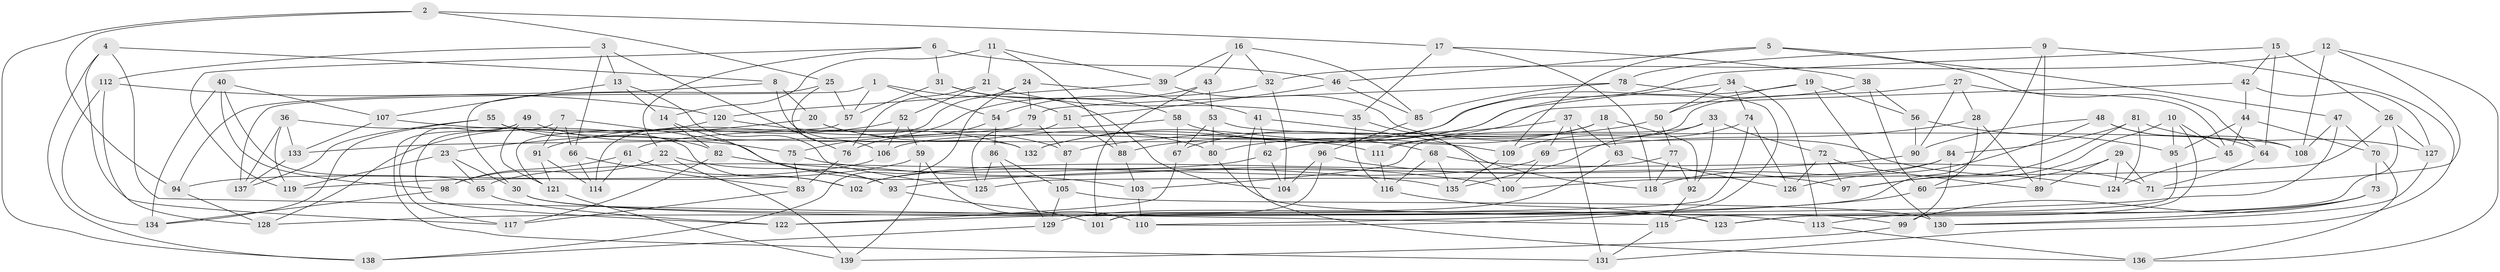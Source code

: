 // coarse degree distribution, {4: 0.7319587628865979, 8: 0.041237113402061855, 9: 0.030927835051546393, 5: 0.09278350515463918, 10: 0.010309278350515464, 7: 0.020618556701030927, 3: 0.05154639175257732, 6: 0.010309278350515464, 13: 0.010309278350515464}
// Generated by graph-tools (version 1.1) at 2025/03/03/04/25 22:03:35]
// undirected, 139 vertices, 278 edges
graph export_dot {
graph [start="1"]
  node [color=gray90,style=filled];
  1;
  2;
  3;
  4;
  5;
  6;
  7;
  8;
  9;
  10;
  11;
  12;
  13;
  14;
  15;
  16;
  17;
  18;
  19;
  20;
  21;
  22;
  23;
  24;
  25;
  26;
  27;
  28;
  29;
  30;
  31;
  32;
  33;
  34;
  35;
  36;
  37;
  38;
  39;
  40;
  41;
  42;
  43;
  44;
  45;
  46;
  47;
  48;
  49;
  50;
  51;
  52;
  53;
  54;
  55;
  56;
  57;
  58;
  59;
  60;
  61;
  62;
  63;
  64;
  65;
  66;
  67;
  68;
  69;
  70;
  71;
  72;
  73;
  74;
  75;
  76;
  77;
  78;
  79;
  80;
  81;
  82;
  83;
  84;
  85;
  86;
  87;
  88;
  89;
  90;
  91;
  92;
  93;
  94;
  95;
  96;
  97;
  98;
  99;
  100;
  101;
  102;
  103;
  104;
  105;
  106;
  107;
  108;
  109;
  110;
  111;
  112;
  113;
  114;
  115;
  116;
  117;
  118;
  119;
  120;
  121;
  122;
  123;
  124;
  125;
  126;
  127;
  128;
  129;
  130;
  131;
  132;
  133;
  134;
  135;
  136;
  137;
  138;
  139;
  1 -- 51;
  1 -- 137;
  1 -- 54;
  1 -- 57;
  2 -- 138;
  2 -- 17;
  2 -- 25;
  2 -- 94;
  3 -- 13;
  3 -- 66;
  3 -- 112;
  3 -- 76;
  4 -- 115;
  4 -- 8;
  4 -- 138;
  4 -- 117;
  5 -- 64;
  5 -- 46;
  5 -- 109;
  5 -- 47;
  6 -- 31;
  6 -- 22;
  6 -- 46;
  6 -- 119;
  7 -- 91;
  7 -- 66;
  7 -- 103;
  7 -- 122;
  8 -- 132;
  8 -- 94;
  8 -- 20;
  9 -- 131;
  9 -- 122;
  9 -- 78;
  9 -- 89;
  10 -- 97;
  10 -- 95;
  10 -- 123;
  10 -- 45;
  11 -- 14;
  11 -- 39;
  11 -- 21;
  11 -- 88;
  12 -- 108;
  12 -- 32;
  12 -- 71;
  12 -- 136;
  13 -- 107;
  13 -- 14;
  13 -- 125;
  14 -- 82;
  14 -- 93;
  15 -- 42;
  15 -- 26;
  15 -- 132;
  15 -- 64;
  16 -- 85;
  16 -- 32;
  16 -- 43;
  16 -- 39;
  17 -- 35;
  17 -- 38;
  17 -- 118;
  18 -- 111;
  18 -- 92;
  18 -- 80;
  18 -- 63;
  19 -- 106;
  19 -- 50;
  19 -- 56;
  19 -- 130;
  20 -- 80;
  20 -- 23;
  20 -- 87;
  21 -- 76;
  21 -- 35;
  21 -- 52;
  22 -- 139;
  22 -- 98;
  22 -- 93;
  23 -- 119;
  23 -- 65;
  23 -- 30;
  24 -- 138;
  24 -- 114;
  24 -- 41;
  24 -- 79;
  25 -- 57;
  25 -- 30;
  25 -- 106;
  26 -- 125;
  26 -- 123;
  26 -- 127;
  27 -- 28;
  27 -- 111;
  27 -- 45;
  27 -- 90;
  28 -- 89;
  28 -- 69;
  28 -- 60;
  29 -- 89;
  29 -- 71;
  29 -- 124;
  29 -- 60;
  30 -- 113;
  30 -- 123;
  31 -- 58;
  31 -- 104;
  31 -- 57;
  32 -- 104;
  32 -- 54;
  33 -- 135;
  33 -- 72;
  33 -- 92;
  33 -- 103;
  34 -- 113;
  34 -- 50;
  34 -- 74;
  34 -- 88;
  35 -- 100;
  35 -- 116;
  36 -- 133;
  36 -- 102;
  36 -- 119;
  36 -- 137;
  37 -- 87;
  37 -- 69;
  37 -- 63;
  37 -- 131;
  38 -- 56;
  38 -- 132;
  38 -- 60;
  39 -- 120;
  39 -- 124;
  40 -- 134;
  40 -- 65;
  40 -- 98;
  40 -- 107;
  41 -- 136;
  41 -- 62;
  41 -- 118;
  42 -- 127;
  42 -- 44;
  42 -- 67;
  43 -- 53;
  43 -- 75;
  43 -- 101;
  44 -- 95;
  44 -- 45;
  44 -- 70;
  45 -- 124;
  46 -- 85;
  46 -- 51;
  47 -- 128;
  47 -- 70;
  47 -- 108;
  48 -- 64;
  48 -- 90;
  48 -- 108;
  48 -- 126;
  49 -- 117;
  49 -- 121;
  49 -- 75;
  49 -- 131;
  50 -- 62;
  50 -- 77;
  51 -- 125;
  51 -- 88;
  52 -- 59;
  52 -- 106;
  52 -- 91;
  53 -- 80;
  53 -- 67;
  53 -- 108;
  54 -- 76;
  54 -- 86;
  55 -- 82;
  55 -- 134;
  55 -- 137;
  55 -- 109;
  56 -- 90;
  56 -- 95;
  57 -- 121;
  58 -- 61;
  58 -- 68;
  58 -- 67;
  59 -- 94;
  59 -- 139;
  59 -- 110;
  60 -- 110;
  61 -- 114;
  61 -- 98;
  61 -- 102;
  62 -- 65;
  62 -- 104;
  63 -- 126;
  63 -- 129;
  64 -- 71;
  65 -- 122;
  66 -- 83;
  66 -- 114;
  67 -- 122;
  68 -- 116;
  68 -- 71;
  68 -- 135;
  69 -- 100;
  69 -- 102;
  70 -- 136;
  70 -- 73;
  72 -- 97;
  72 -- 89;
  72 -- 126;
  73 -- 130;
  73 -- 99;
  73 -- 113;
  74 -- 126;
  74 -- 101;
  74 -- 109;
  75 -- 100;
  75 -- 83;
  76 -- 83;
  77 -- 102;
  77 -- 118;
  77 -- 92;
  78 -- 79;
  78 -- 110;
  78 -- 85;
  79 -- 87;
  79 -- 133;
  80 -- 99;
  81 -- 127;
  81 -- 97;
  81 -- 84;
  81 -- 124;
  82 -- 135;
  82 -- 117;
  83 -- 117;
  84 -- 99;
  84 -- 100;
  84 -- 118;
  85 -- 96;
  86 -- 105;
  86 -- 129;
  86 -- 125;
  87 -- 105;
  88 -- 103;
  90 -- 93;
  91 -- 121;
  91 -- 114;
  92 -- 115;
  93 -- 101;
  94 -- 128;
  95 -- 115;
  96 -- 104;
  96 -- 97;
  96 -- 101;
  98 -- 134;
  99 -- 139;
  103 -- 110;
  105 -- 130;
  105 -- 129;
  106 -- 119;
  107 -- 133;
  107 -- 111;
  109 -- 135;
  111 -- 116;
  112 -- 128;
  112 -- 134;
  112 -- 120;
  113 -- 136;
  115 -- 131;
  116 -- 123;
  120 -- 132;
  120 -- 128;
  121 -- 139;
  127 -- 130;
  129 -- 138;
  133 -- 137;
}
